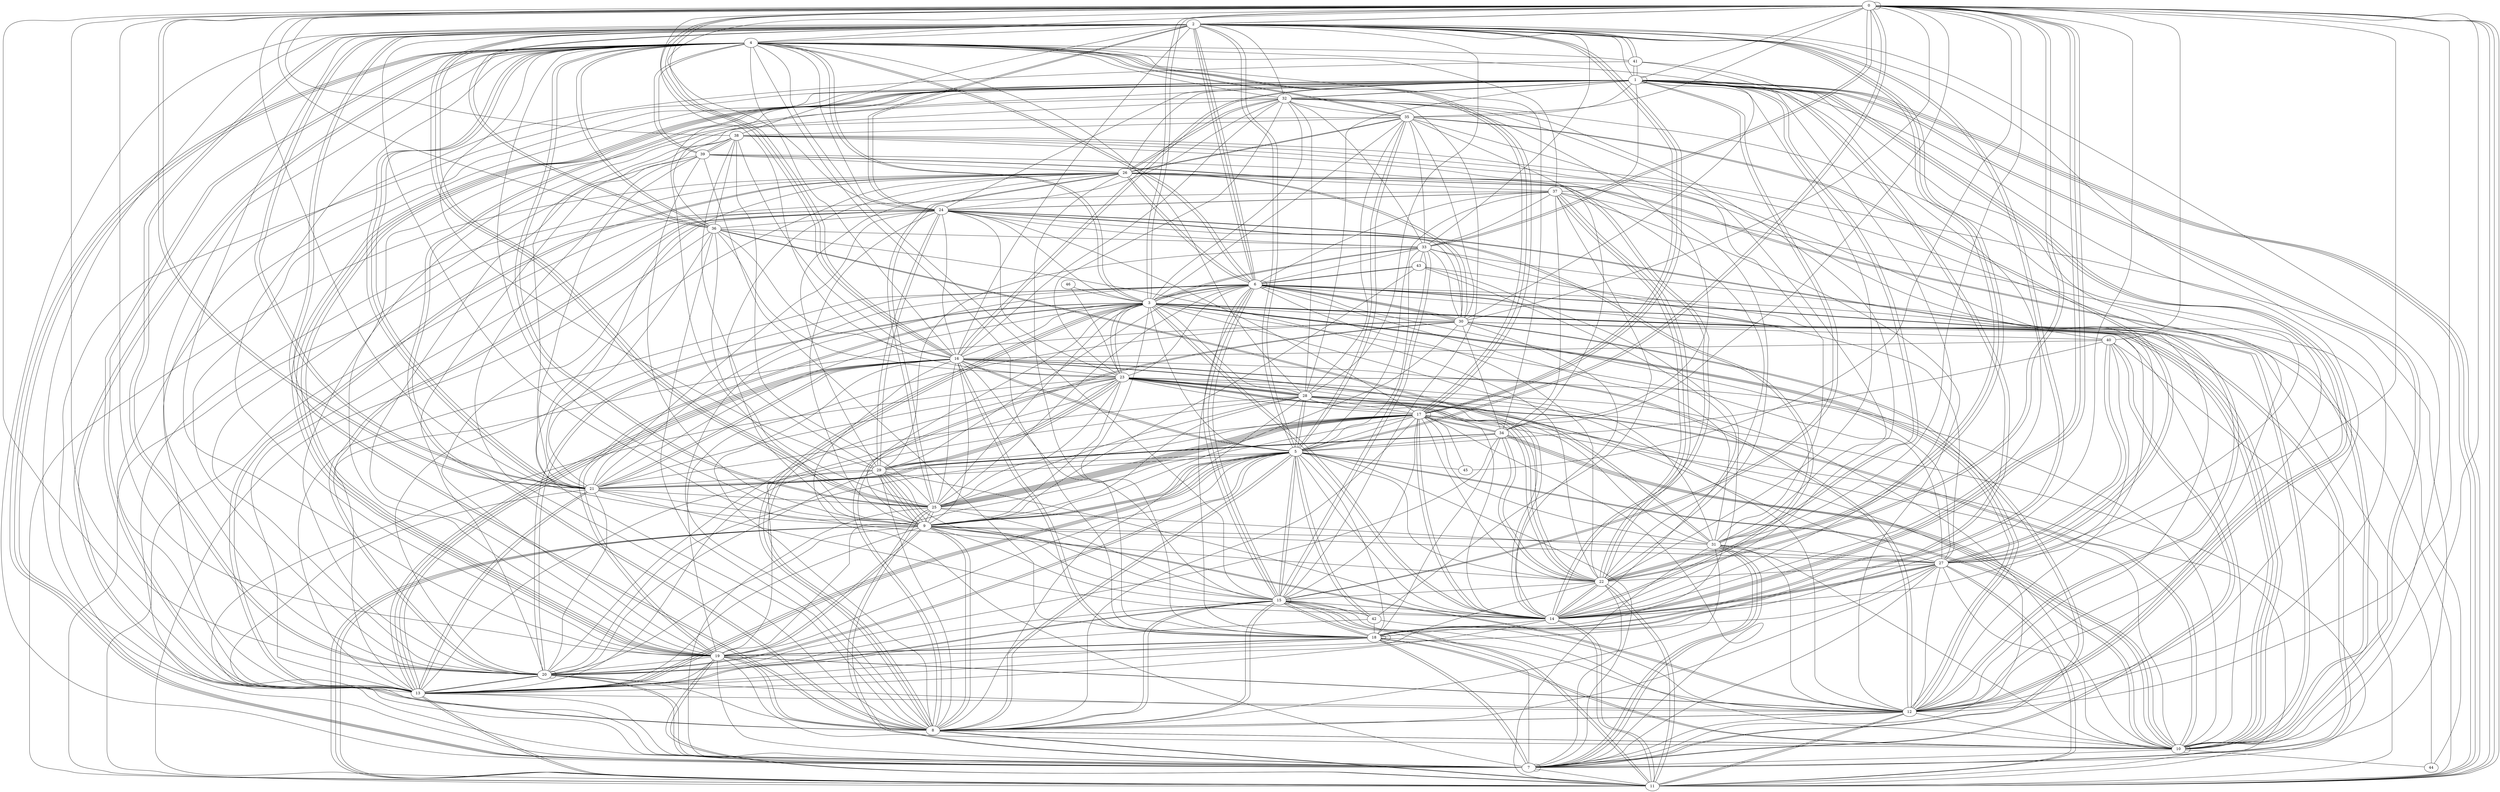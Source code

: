 graph G {
0;
1;
2;
3;
4;
5;
6;
7;
8;
9;
10;
11;
12;
13;
14;
15;
16;
17;
18;
19;
20;
21;
22;
23;
24;
25;
26;
27;
28;
29;
30;
31;
32;
33;
34;
35;
36;
37;
38;
39;
40;
41;
42;
43;
44;
45;
46;
21--22 ;
17--7 ;
23--20 ;
18--15 ;
24--12 ;
23--17 ;
2--36 ;
36--22 ;
31--32 ;
45--0 ;
30--4 ;
17--34 ;
38--0 ;
10--12 ;
11--0 ;
13--9 ;
9--27 ;
5--0 ;
16--5 ;
4--35 ;
33--37 ;
7--5 ;
22--23 ;
37--6 ;
32--26 ;
10--7 ;
7--11 ;
6--7 ;
0--27 ;
5--3 ;
9--26 ;
5--33 ;
8--20 ;
2--17 ;
21--16 ;
18--19 ;
31--12 ;
6--44 ;
18--16 ;
32--26 ;
26--1 ;
19--18 ;
35--3 ;
35--31 ;
29--4 ;
8--19 ;
12--19 ;
19--38 ;
16--7 ;
31--6 ;
24--4 ;
40--0 ;
29--21 ;
29--24 ;
42--18 ;
26--37 ;
10--10 ;
23--25 ;
6--12 ;
4--41 ;
9--25 ;
1--15 ;
22--0 ;
21--34 ;
2--19 ;
27--7 ;
35--28 ;
31--11 ;
7--25 ;
18--18 ;
4--37 ;
11--8 ;
33--0 ;
27--40 ;
23--9 ;
39--38 ;
32--16 ;
17--25 ;
22--2 ;
13--12 ;
15--14 ;
23--3 ;
10--3 ;
10--19 ;
22--37 ;
25--9 ;
14--43 ;
7--31 ;
3--30 ;
30--9 ;
27--25 ;
3--4 ;
33--3 ;
0--11 ;
4--25 ;
1--11 ;
31--8 ;
24--21 ;
1--22 ;
13--24 ;
13--26 ;
7--7 ;
2--6 ;
22--17 ;
7--30 ;
14--18 ;
11--1 ;
3--27 ;
1--32 ;
6--21 ;
36--1 ;
38--39 ;
14--27 ;
2--38 ;
26--8 ;
43--18 ;
36--0 ;
25--28 ;
9--28 ;
14--1 ;
7--31 ;
20--24 ;
2--41 ;
20--34 ;
39--4 ;
14--0 ;
14--22 ;
13--11 ;
2--25 ;
2--24 ;
0--10 ;
0--14 ;
9--15 ;
10--17 ;
6--7 ;
24--19 ;
9--19 ;
29--23 ;
14--11 ;
6--30 ;
2--20 ;
11--13 ;
38--7 ;
3--23 ;
38--16 ;
8--3 ;
11--9 ;
24--23 ;
23--22 ;
16--24 ;
15--32 ;
24--9 ;
24--0 ;
13--5 ;
3--21 ;
35--1 ;
0--12 ;
8--1 ;
18--3 ;
33--6 ;
17--5 ;
0--11 ;
18--34 ;
15--11 ;
2--33 ;
15--25 ;
3--20 ;
11--24 ;
13--18 ;
30--33 ;
6--26 ;
4--3 ;
13--4 ;
13--16 ;
16--12 ;
1--31 ;
12--24 ;
17--4 ;
30--6 ;
0--22 ;
19--23 ;
5--2 ;
10--3 ;
6--22 ;
29--33 ;
24--2 ;
2--21 ;
0--0 ;
11--12 ;
39--26 ;
18--19 ;
36--14 ;
21--13 ;
22--14 ;
26--6 ;
39--22 ;
40--5 ;
9--12 ;
21--28 ;
0--2 ;
7--4 ;
19--20 ;
6--3 ;
10--44 ;
6--3 ;
35--34 ;
8--5 ;
33--15 ;
18--18 ;
38--36 ;
25--7 ;
9--29 ;
15--20 ;
6--27 ;
12--41 ;
17--14 ;
9--16 ;
18--2 ;
10--34 ;
36--4 ;
4--7 ;
31--16 ;
20--1 ;
7--15 ;
23--28 ;
22--5 ;
39--9 ;
36--2 ;
25--4 ;
12--43 ;
28--10 ;
14--27 ;
1--1 ;
8--4 ;
12--1 ;
4--21 ;
25--16 ;
33--3 ;
11--9 ;
32--35 ;
3--14 ;
9--12 ;
8--15 ;
33--27 ;
14--0 ;
1--8 ;
14--9 ;
10--30 ;
7--20 ;
19--9 ;
2--25 ;
15--8 ;
1--12 ;
35--27 ;
29--23 ;
8--9 ;
14--3 ;
19--1 ;
29--15 ;
16--13 ;
40--16 ;
14--13 ;
15--10 ;
20--24 ;
13--2 ;
11--40 ;
7--28 ;
1--31 ;
33--15 ;
31--28 ;
43--9 ;
22--37 ;
7--26 ;
24--36 ;
3--6 ;
17--17 ;
31--7 ;
17--25 ;
11--27 ;
5--19 ;
5--28 ;
5--0 ;
17--2 ;
11--37 ;
19--7 ;
32--33 ;
8--27 ;
16--23 ;
2--8 ;
8--30 ;
15--6 ;
11--19 ;
14--21 ;
5--35 ;
4--18 ;
19--1 ;
16--1 ;
23--28 ;
9--2 ;
8--36 ;
19--3 ;
40--7 ;
41--1 ;
7--21 ;
5--9 ;
30--19 ;
8--16 ;
8--29 ;
21--35 ;
37--5 ;
0--16 ;
16--5 ;
3--25 ;
28--8 ;
2--7 ;
20--4 ;
35--33 ;
1--11 ;
0--3 ;
12--42 ;
10--1 ;
12--20 ;
28--5 ;
6--4 ;
15--18 ;
1--41 ;
6--30 ;
37--24 ;
13--41 ;
22--34 ;
25--26 ;
0--2 ;
43--6 ;
0--33 ;
5--20 ;
36--33 ;
36--4 ;
29--9 ;
23--21 ;
5--10 ;
9--31 ;
30--14 ;
17--20 ;
8--10 ;
30--0 ;
33--24 ;
2--4 ;
21--25 ;
13--16 ;
15--13 ;
30--13 ;
10--5 ;
24--3 ;
18--10 ;
2--22 ;
31--17 ;
15--16 ;
27--1 ;
22--15 ;
21--34 ;
7--30 ;
8--3 ;
13--0 ;
20--6 ;
34--32 ;
3--20 ;
6--3 ;
20--38 ;
39--18 ;
1--25 ;
12--37 ;
12--8 ;
15--42 ;
19--12 ;
2--8 ;
9--8 ;
6--6 ;
13--5 ;
28--17 ;
29--9 ;
34--37 ;
34--5 ;
24--32 ;
36--9 ;
1--0 ;
35--5 ;
4--0 ;
25--17 ;
1--16 ;
15--17 ;
8--10 ;
26--21 ;
10--6 ;
41--2 ;
37--1 ;
17--19 ;
24--17 ;
28--14 ;
15--8 ;
9--11 ;
21--5 ;
11--22 ;
12--27 ;
33--43 ;
21--34 ;
27--10 ;
0--16 ;
3--8 ;
20--39 ;
12--3 ;
6--25 ;
36--16 ;
28--32 ;
34--10 ;
20--20 ;
37--24 ;
22--7 ;
6--29 ;
26--25 ;
9--4 ;
13--22 ;
12--3 ;
32--1 ;
27--38 ;
15--6 ;
17--2 ;
42--5 ;
26--22 ;
5--18 ;
5--8 ;
23--6 ;
13--6 ;
18--1 ;
17--25 ;
26--35 ;
0--20 ;
16--12 ;
0--3 ;
21--4 ;
20--2 ;
4--16 ;
11--8 ;
7--40 ;
29--26 ;
7--20 ;
32--23 ;
30--40 ;
17--4 ;
30--26 ;
2--32 ;
15--15 ;
14--40 ;
13--19 ;
35--27 ;
20--13 ;
9--20 ;
18--16 ;
21--4 ;
38--29 ;
15--13 ;
46--23 ;
12--32 ;
11--17 ;
13--20 ;
23--7 ;
1--12 ;
20--32 ;
31--3 ;
31--16 ;
6--43 ;
18--0 ;
27--40 ;
11--26 ;
3--9 ;
21--39 ;
2--21 ;
16--2 ;
13--16 ;
4--35 ;
10--1 ;
14--29 ;
14--27 ;
29--13 ;
28--1 ;
14--41 ;
35--30 ;
18--26 ;
2--6 ;
13--26 ;
29--23 ;
3--19 ;
14--11 ;
17--34 ;
38--25 ;
10--16 ;
10--31 ;
24--29 ;
28--4 ;
28--23 ;
28--2 ;
30--26 ;
21--36 ;
12--3 ;
10--26 ;
10--6 ;
19--8 ;
18--10 ;
28--23 ;
16--21 ;
17--25 ;
11--36 ;
10--23 ;
23--0 ;
38--12 ;
31--27 ;
42--5 ;
44--37 ;
14--32 ;
17--25 ;
39--14 ;
24--1 ;
21--20 ;
19--4 ;
21--0 ;
34--30 ;
32--3 ;
1--15 ;
39--14 ;
6--15 ;
46--3 ;
30--24 ;
9--5 ;
23--27 ;
0--16 ;
13--21 ;
22--23 ;
45--17 ;
20--5 ;
39--4 ;
8--30 ;
20--29 ;
2--25 ;
4--34 ;
5--14 ;
13--4 ;
28--10 ;
31--0 ;
11--27 ;
15--8 ;
2--22 ;
2--12 ;
15--5 ;
1--2 ;
10--34 ;
13--1 ;
2--5 ;
12--7 ;
17--8 ;
22--37 ;
0--35 ;
18--1 ;
17--4 ;
10--2 ;
14--24 ;
13--5 ;
32--19 ;
35--26 ;
9--29 ;
4--6 ;
34--22 ;
0--19 ;
17--14 ;
18--7 ;
6--2 ;
19--1 ;
0--34 ;
18--12 ;
23--36 ;
2--18 ;
27--19 ;
35--38 ;
23--12 ;
9--0 ;
10--26 ;
3--10 ;
14--24 ;
16--3 ;
22--11 ;
5--29 ;
4--32 ;
28--3 ;
8--6 ;
7--13 ;
17--29 ;
36--14 ;
21--0 ;
15--4 ;
25--7 ;
39--8 ;
33--11 ;
27--22 ;
40--38 ;
18--7 ;
13--28 ;
1--7 ;
1--19 ;
9--5 ;
3--10 ;
11--15 ;
18--6 ;
11--12 ;
8--12 ;
18--19 ;
11--19 ;
42--37 ;
5--45 ;
15--5 ;
11--28 ;
20--42 ;
4--7 ;
8--4 ;
}
